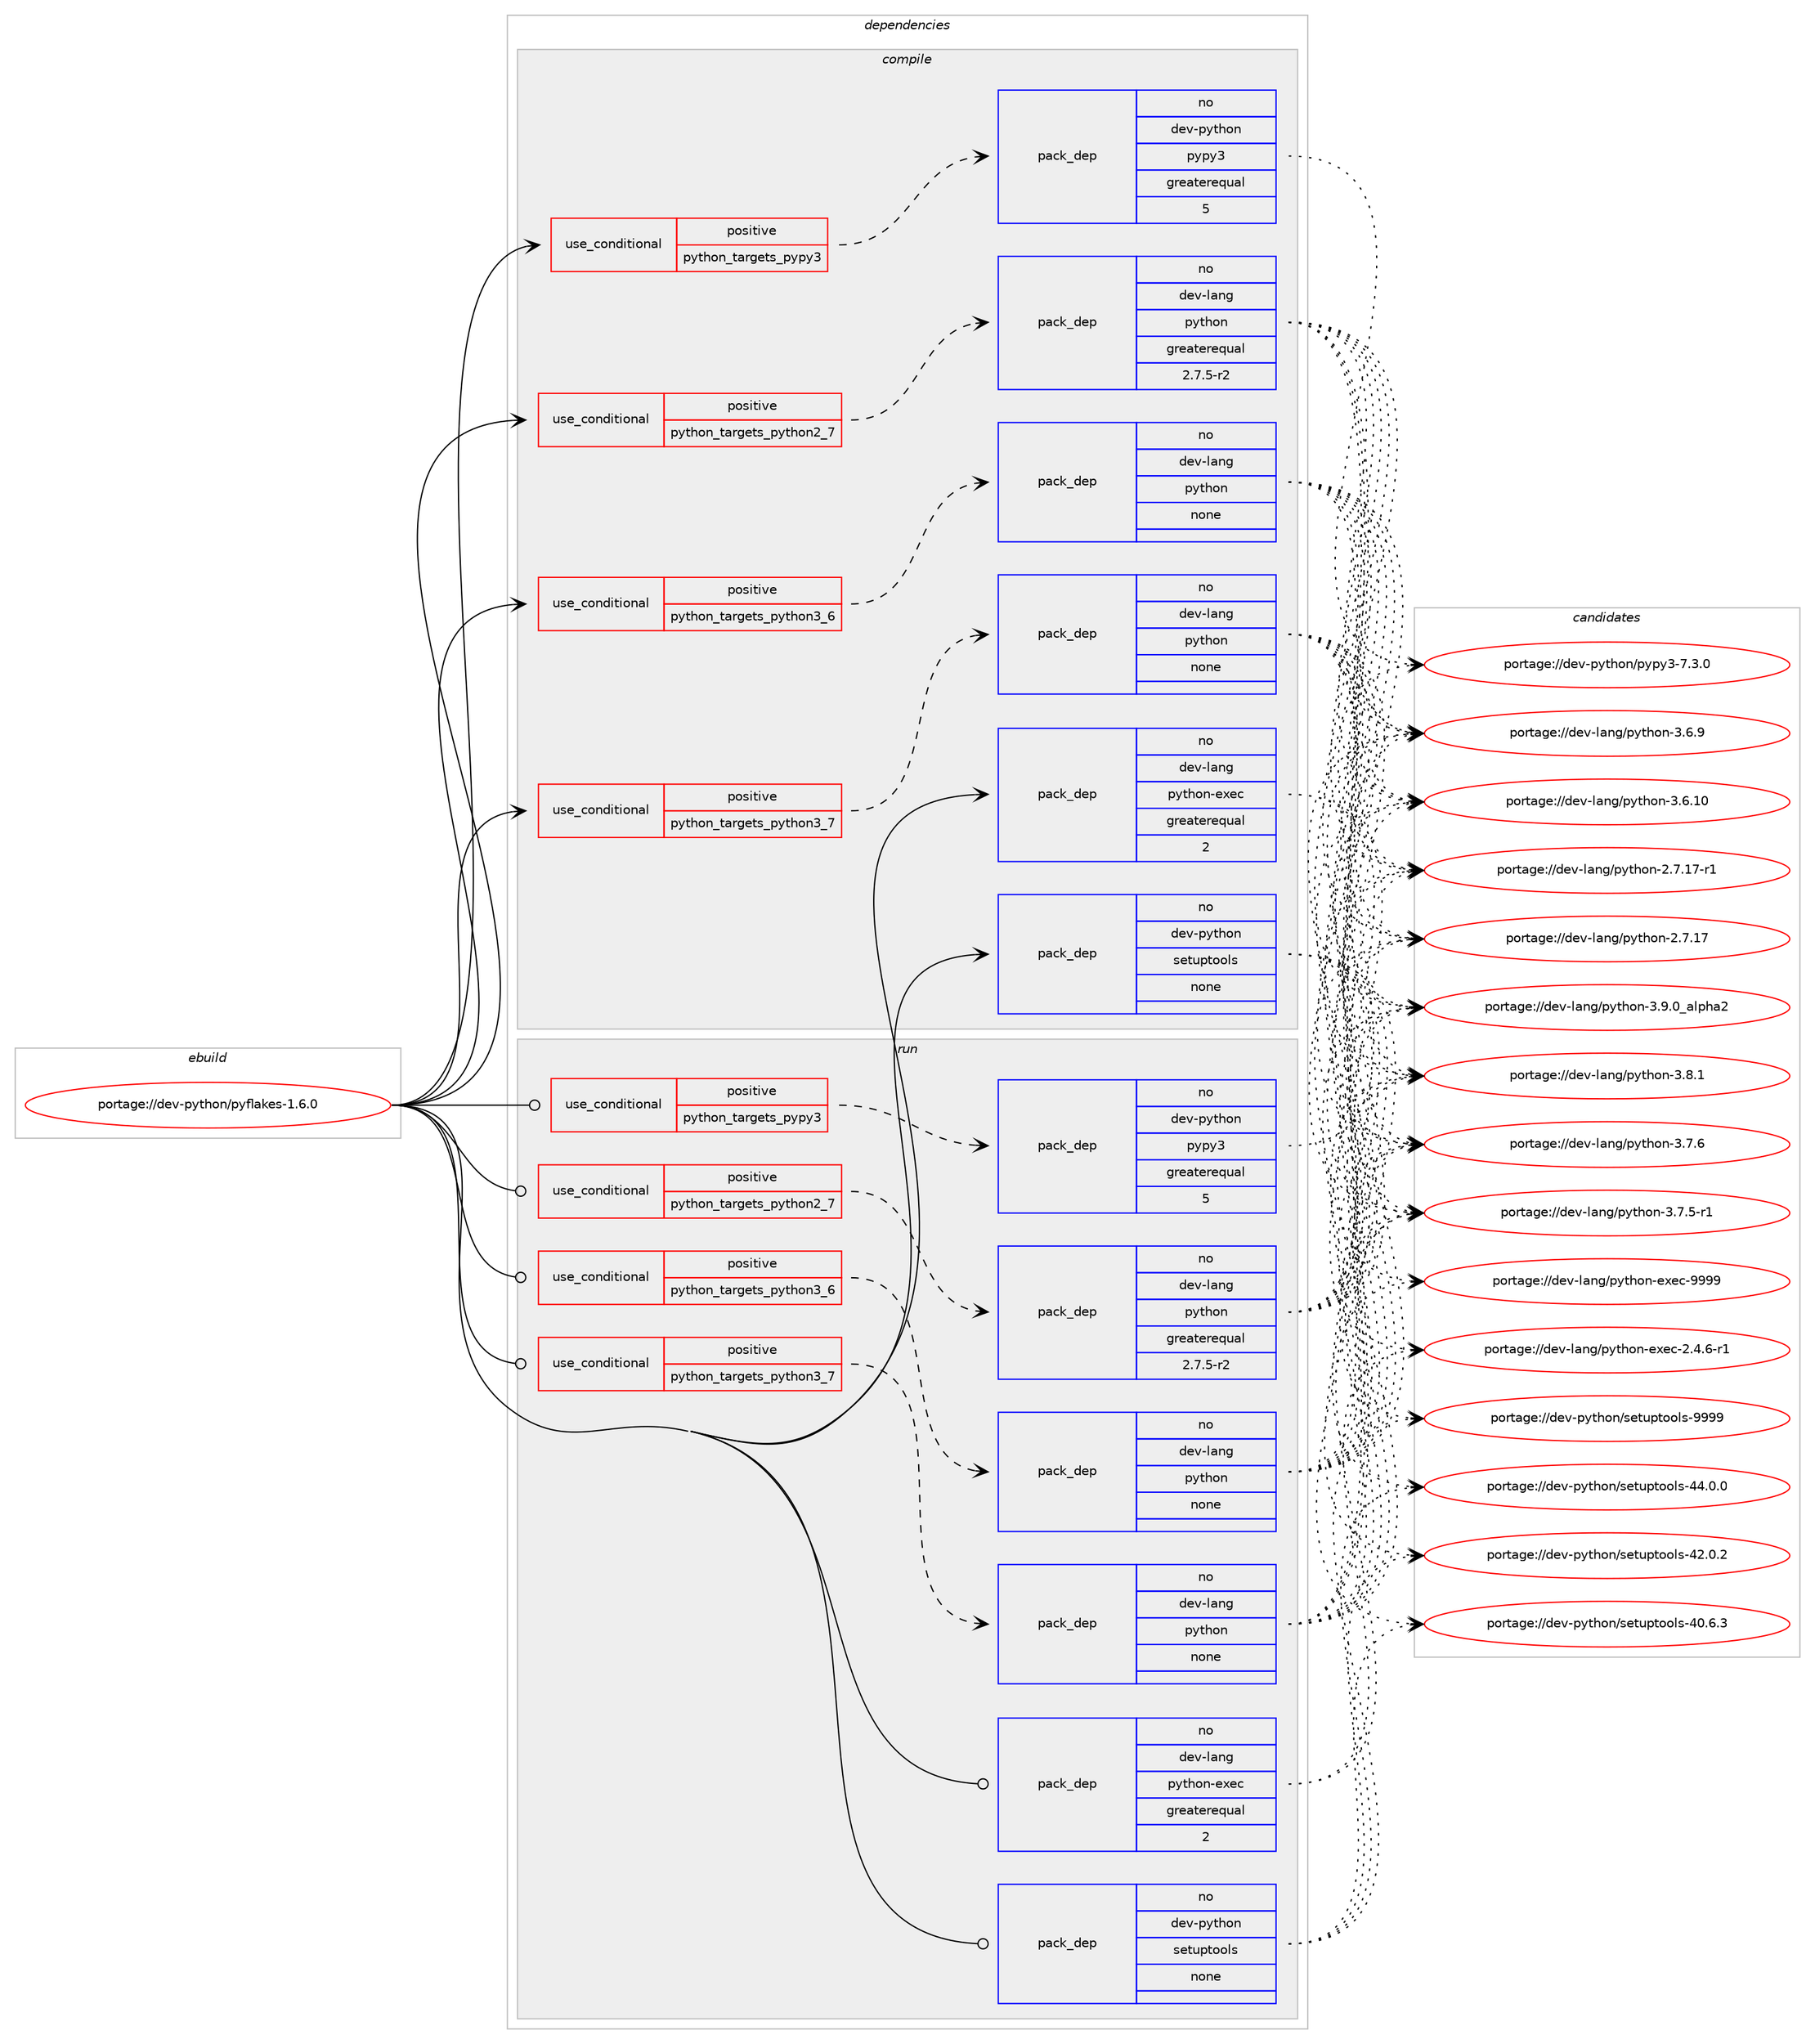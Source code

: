 digraph prolog {

# *************
# Graph options
# *************

newrank=true;
concentrate=true;
compound=true;
graph [rankdir=LR,fontname=Helvetica,fontsize=10,ranksep=1.5];#, ranksep=2.5, nodesep=0.2];
edge  [arrowhead=vee];
node  [fontname=Helvetica,fontsize=10];

# **********
# The ebuild
# **********

subgraph cluster_leftcol {
color=gray;
label=<<i>ebuild</i>>;
id [label="portage://dev-python/pyflakes-1.6.0", color=red, width=4, href="../dev-python/pyflakes-1.6.0.svg"];
}

# ****************
# The dependencies
# ****************

subgraph cluster_midcol {
color=gray;
label=<<i>dependencies</i>>;
subgraph cluster_compile {
fillcolor="#eeeeee";
style=filled;
label=<<i>compile</i>>;
subgraph cond109548 {
dependency438404 [label=<<TABLE BORDER="0" CELLBORDER="1" CELLSPACING="0" CELLPADDING="4"><TR><TD ROWSPAN="3" CELLPADDING="10">use_conditional</TD></TR><TR><TD>positive</TD></TR><TR><TD>python_targets_pypy3</TD></TR></TABLE>>, shape=none, color=red];
subgraph pack323918 {
dependency438405 [label=<<TABLE BORDER="0" CELLBORDER="1" CELLSPACING="0" CELLPADDING="4" WIDTH="220"><TR><TD ROWSPAN="6" CELLPADDING="30">pack_dep</TD></TR><TR><TD WIDTH="110">no</TD></TR><TR><TD>dev-python</TD></TR><TR><TD>pypy3</TD></TR><TR><TD>greaterequal</TD></TR><TR><TD>5</TD></TR></TABLE>>, shape=none, color=blue];
}
dependency438404:e -> dependency438405:w [weight=20,style="dashed",arrowhead="vee"];
}
id:e -> dependency438404:w [weight=20,style="solid",arrowhead="vee"];
subgraph cond109549 {
dependency438406 [label=<<TABLE BORDER="0" CELLBORDER="1" CELLSPACING="0" CELLPADDING="4"><TR><TD ROWSPAN="3" CELLPADDING="10">use_conditional</TD></TR><TR><TD>positive</TD></TR><TR><TD>python_targets_python2_7</TD></TR></TABLE>>, shape=none, color=red];
subgraph pack323919 {
dependency438407 [label=<<TABLE BORDER="0" CELLBORDER="1" CELLSPACING="0" CELLPADDING="4" WIDTH="220"><TR><TD ROWSPAN="6" CELLPADDING="30">pack_dep</TD></TR><TR><TD WIDTH="110">no</TD></TR><TR><TD>dev-lang</TD></TR><TR><TD>python</TD></TR><TR><TD>greaterequal</TD></TR><TR><TD>2.7.5-r2</TD></TR></TABLE>>, shape=none, color=blue];
}
dependency438406:e -> dependency438407:w [weight=20,style="dashed",arrowhead="vee"];
}
id:e -> dependency438406:w [weight=20,style="solid",arrowhead="vee"];
subgraph cond109550 {
dependency438408 [label=<<TABLE BORDER="0" CELLBORDER="1" CELLSPACING="0" CELLPADDING="4"><TR><TD ROWSPAN="3" CELLPADDING="10">use_conditional</TD></TR><TR><TD>positive</TD></TR><TR><TD>python_targets_python3_6</TD></TR></TABLE>>, shape=none, color=red];
subgraph pack323920 {
dependency438409 [label=<<TABLE BORDER="0" CELLBORDER="1" CELLSPACING="0" CELLPADDING="4" WIDTH="220"><TR><TD ROWSPAN="6" CELLPADDING="30">pack_dep</TD></TR><TR><TD WIDTH="110">no</TD></TR><TR><TD>dev-lang</TD></TR><TR><TD>python</TD></TR><TR><TD>none</TD></TR><TR><TD></TD></TR></TABLE>>, shape=none, color=blue];
}
dependency438408:e -> dependency438409:w [weight=20,style="dashed",arrowhead="vee"];
}
id:e -> dependency438408:w [weight=20,style="solid",arrowhead="vee"];
subgraph cond109551 {
dependency438410 [label=<<TABLE BORDER="0" CELLBORDER="1" CELLSPACING="0" CELLPADDING="4"><TR><TD ROWSPAN="3" CELLPADDING="10">use_conditional</TD></TR><TR><TD>positive</TD></TR><TR><TD>python_targets_python3_7</TD></TR></TABLE>>, shape=none, color=red];
subgraph pack323921 {
dependency438411 [label=<<TABLE BORDER="0" CELLBORDER="1" CELLSPACING="0" CELLPADDING="4" WIDTH="220"><TR><TD ROWSPAN="6" CELLPADDING="30">pack_dep</TD></TR><TR><TD WIDTH="110">no</TD></TR><TR><TD>dev-lang</TD></TR><TR><TD>python</TD></TR><TR><TD>none</TD></TR><TR><TD></TD></TR></TABLE>>, shape=none, color=blue];
}
dependency438410:e -> dependency438411:w [weight=20,style="dashed",arrowhead="vee"];
}
id:e -> dependency438410:w [weight=20,style="solid",arrowhead="vee"];
subgraph pack323922 {
dependency438412 [label=<<TABLE BORDER="0" CELLBORDER="1" CELLSPACING="0" CELLPADDING="4" WIDTH="220"><TR><TD ROWSPAN="6" CELLPADDING="30">pack_dep</TD></TR><TR><TD WIDTH="110">no</TD></TR><TR><TD>dev-lang</TD></TR><TR><TD>python-exec</TD></TR><TR><TD>greaterequal</TD></TR><TR><TD>2</TD></TR></TABLE>>, shape=none, color=blue];
}
id:e -> dependency438412:w [weight=20,style="solid",arrowhead="vee"];
subgraph pack323923 {
dependency438413 [label=<<TABLE BORDER="0" CELLBORDER="1" CELLSPACING="0" CELLPADDING="4" WIDTH="220"><TR><TD ROWSPAN="6" CELLPADDING="30">pack_dep</TD></TR><TR><TD WIDTH="110">no</TD></TR><TR><TD>dev-python</TD></TR><TR><TD>setuptools</TD></TR><TR><TD>none</TD></TR><TR><TD></TD></TR></TABLE>>, shape=none, color=blue];
}
id:e -> dependency438413:w [weight=20,style="solid",arrowhead="vee"];
}
subgraph cluster_compileandrun {
fillcolor="#eeeeee";
style=filled;
label=<<i>compile and run</i>>;
}
subgraph cluster_run {
fillcolor="#eeeeee";
style=filled;
label=<<i>run</i>>;
subgraph cond109552 {
dependency438414 [label=<<TABLE BORDER="0" CELLBORDER="1" CELLSPACING="0" CELLPADDING="4"><TR><TD ROWSPAN="3" CELLPADDING="10">use_conditional</TD></TR><TR><TD>positive</TD></TR><TR><TD>python_targets_pypy3</TD></TR></TABLE>>, shape=none, color=red];
subgraph pack323924 {
dependency438415 [label=<<TABLE BORDER="0" CELLBORDER="1" CELLSPACING="0" CELLPADDING="4" WIDTH="220"><TR><TD ROWSPAN="6" CELLPADDING="30">pack_dep</TD></TR><TR><TD WIDTH="110">no</TD></TR><TR><TD>dev-python</TD></TR><TR><TD>pypy3</TD></TR><TR><TD>greaterequal</TD></TR><TR><TD>5</TD></TR></TABLE>>, shape=none, color=blue];
}
dependency438414:e -> dependency438415:w [weight=20,style="dashed",arrowhead="vee"];
}
id:e -> dependency438414:w [weight=20,style="solid",arrowhead="odot"];
subgraph cond109553 {
dependency438416 [label=<<TABLE BORDER="0" CELLBORDER="1" CELLSPACING="0" CELLPADDING="4"><TR><TD ROWSPAN="3" CELLPADDING="10">use_conditional</TD></TR><TR><TD>positive</TD></TR><TR><TD>python_targets_python2_7</TD></TR></TABLE>>, shape=none, color=red];
subgraph pack323925 {
dependency438417 [label=<<TABLE BORDER="0" CELLBORDER="1" CELLSPACING="0" CELLPADDING="4" WIDTH="220"><TR><TD ROWSPAN="6" CELLPADDING="30">pack_dep</TD></TR><TR><TD WIDTH="110">no</TD></TR><TR><TD>dev-lang</TD></TR><TR><TD>python</TD></TR><TR><TD>greaterequal</TD></TR><TR><TD>2.7.5-r2</TD></TR></TABLE>>, shape=none, color=blue];
}
dependency438416:e -> dependency438417:w [weight=20,style="dashed",arrowhead="vee"];
}
id:e -> dependency438416:w [weight=20,style="solid",arrowhead="odot"];
subgraph cond109554 {
dependency438418 [label=<<TABLE BORDER="0" CELLBORDER="1" CELLSPACING="0" CELLPADDING="4"><TR><TD ROWSPAN="3" CELLPADDING="10">use_conditional</TD></TR><TR><TD>positive</TD></TR><TR><TD>python_targets_python3_6</TD></TR></TABLE>>, shape=none, color=red];
subgraph pack323926 {
dependency438419 [label=<<TABLE BORDER="0" CELLBORDER="1" CELLSPACING="0" CELLPADDING="4" WIDTH="220"><TR><TD ROWSPAN="6" CELLPADDING="30">pack_dep</TD></TR><TR><TD WIDTH="110">no</TD></TR><TR><TD>dev-lang</TD></TR><TR><TD>python</TD></TR><TR><TD>none</TD></TR><TR><TD></TD></TR></TABLE>>, shape=none, color=blue];
}
dependency438418:e -> dependency438419:w [weight=20,style="dashed",arrowhead="vee"];
}
id:e -> dependency438418:w [weight=20,style="solid",arrowhead="odot"];
subgraph cond109555 {
dependency438420 [label=<<TABLE BORDER="0" CELLBORDER="1" CELLSPACING="0" CELLPADDING="4"><TR><TD ROWSPAN="3" CELLPADDING="10">use_conditional</TD></TR><TR><TD>positive</TD></TR><TR><TD>python_targets_python3_7</TD></TR></TABLE>>, shape=none, color=red];
subgraph pack323927 {
dependency438421 [label=<<TABLE BORDER="0" CELLBORDER="1" CELLSPACING="0" CELLPADDING="4" WIDTH="220"><TR><TD ROWSPAN="6" CELLPADDING="30">pack_dep</TD></TR><TR><TD WIDTH="110">no</TD></TR><TR><TD>dev-lang</TD></TR><TR><TD>python</TD></TR><TR><TD>none</TD></TR><TR><TD></TD></TR></TABLE>>, shape=none, color=blue];
}
dependency438420:e -> dependency438421:w [weight=20,style="dashed",arrowhead="vee"];
}
id:e -> dependency438420:w [weight=20,style="solid",arrowhead="odot"];
subgraph pack323928 {
dependency438422 [label=<<TABLE BORDER="0" CELLBORDER="1" CELLSPACING="0" CELLPADDING="4" WIDTH="220"><TR><TD ROWSPAN="6" CELLPADDING="30">pack_dep</TD></TR><TR><TD WIDTH="110">no</TD></TR><TR><TD>dev-lang</TD></TR><TR><TD>python-exec</TD></TR><TR><TD>greaterequal</TD></TR><TR><TD>2</TD></TR></TABLE>>, shape=none, color=blue];
}
id:e -> dependency438422:w [weight=20,style="solid",arrowhead="odot"];
subgraph pack323929 {
dependency438423 [label=<<TABLE BORDER="0" CELLBORDER="1" CELLSPACING="0" CELLPADDING="4" WIDTH="220"><TR><TD ROWSPAN="6" CELLPADDING="30">pack_dep</TD></TR><TR><TD WIDTH="110">no</TD></TR><TR><TD>dev-python</TD></TR><TR><TD>setuptools</TD></TR><TR><TD>none</TD></TR><TR><TD></TD></TR></TABLE>>, shape=none, color=blue];
}
id:e -> dependency438423:w [weight=20,style="solid",arrowhead="odot"];
}
}

# **************
# The candidates
# **************

subgraph cluster_choices {
rank=same;
color=gray;
label=<<i>candidates</i>>;

subgraph choice323918 {
color=black;
nodesep=1;
choice100101118451121211161041111104711212111212151455546514648 [label="portage://dev-python/pypy3-7.3.0", color=red, width=4,href="../dev-python/pypy3-7.3.0.svg"];
dependency438405:e -> choice100101118451121211161041111104711212111212151455546514648:w [style=dotted,weight="100"];
}
subgraph choice323919 {
color=black;
nodesep=1;
choice10010111845108971101034711212111610411111045514657464895971081121049750 [label="portage://dev-lang/python-3.9.0_alpha2", color=red, width=4,href="../dev-lang/python-3.9.0_alpha2.svg"];
choice100101118451089711010347112121116104111110455146564649 [label="portage://dev-lang/python-3.8.1", color=red, width=4,href="../dev-lang/python-3.8.1.svg"];
choice100101118451089711010347112121116104111110455146554654 [label="portage://dev-lang/python-3.7.6", color=red, width=4,href="../dev-lang/python-3.7.6.svg"];
choice1001011184510897110103471121211161041111104551465546534511449 [label="portage://dev-lang/python-3.7.5-r1", color=red, width=4,href="../dev-lang/python-3.7.5-r1.svg"];
choice100101118451089711010347112121116104111110455146544657 [label="portage://dev-lang/python-3.6.9", color=red, width=4,href="../dev-lang/python-3.6.9.svg"];
choice10010111845108971101034711212111610411111045514654464948 [label="portage://dev-lang/python-3.6.10", color=red, width=4,href="../dev-lang/python-3.6.10.svg"];
choice100101118451089711010347112121116104111110455046554649554511449 [label="portage://dev-lang/python-2.7.17-r1", color=red, width=4,href="../dev-lang/python-2.7.17-r1.svg"];
choice10010111845108971101034711212111610411111045504655464955 [label="portage://dev-lang/python-2.7.17", color=red, width=4,href="../dev-lang/python-2.7.17.svg"];
dependency438407:e -> choice10010111845108971101034711212111610411111045514657464895971081121049750:w [style=dotted,weight="100"];
dependency438407:e -> choice100101118451089711010347112121116104111110455146564649:w [style=dotted,weight="100"];
dependency438407:e -> choice100101118451089711010347112121116104111110455146554654:w [style=dotted,weight="100"];
dependency438407:e -> choice1001011184510897110103471121211161041111104551465546534511449:w [style=dotted,weight="100"];
dependency438407:e -> choice100101118451089711010347112121116104111110455146544657:w [style=dotted,weight="100"];
dependency438407:e -> choice10010111845108971101034711212111610411111045514654464948:w [style=dotted,weight="100"];
dependency438407:e -> choice100101118451089711010347112121116104111110455046554649554511449:w [style=dotted,weight="100"];
dependency438407:e -> choice10010111845108971101034711212111610411111045504655464955:w [style=dotted,weight="100"];
}
subgraph choice323920 {
color=black;
nodesep=1;
choice10010111845108971101034711212111610411111045514657464895971081121049750 [label="portage://dev-lang/python-3.9.0_alpha2", color=red, width=4,href="../dev-lang/python-3.9.0_alpha2.svg"];
choice100101118451089711010347112121116104111110455146564649 [label="portage://dev-lang/python-3.8.1", color=red, width=4,href="../dev-lang/python-3.8.1.svg"];
choice100101118451089711010347112121116104111110455146554654 [label="portage://dev-lang/python-3.7.6", color=red, width=4,href="../dev-lang/python-3.7.6.svg"];
choice1001011184510897110103471121211161041111104551465546534511449 [label="portage://dev-lang/python-3.7.5-r1", color=red, width=4,href="../dev-lang/python-3.7.5-r1.svg"];
choice100101118451089711010347112121116104111110455146544657 [label="portage://dev-lang/python-3.6.9", color=red, width=4,href="../dev-lang/python-3.6.9.svg"];
choice10010111845108971101034711212111610411111045514654464948 [label="portage://dev-lang/python-3.6.10", color=red, width=4,href="../dev-lang/python-3.6.10.svg"];
choice100101118451089711010347112121116104111110455046554649554511449 [label="portage://dev-lang/python-2.7.17-r1", color=red, width=4,href="../dev-lang/python-2.7.17-r1.svg"];
choice10010111845108971101034711212111610411111045504655464955 [label="portage://dev-lang/python-2.7.17", color=red, width=4,href="../dev-lang/python-2.7.17.svg"];
dependency438409:e -> choice10010111845108971101034711212111610411111045514657464895971081121049750:w [style=dotted,weight="100"];
dependency438409:e -> choice100101118451089711010347112121116104111110455146564649:w [style=dotted,weight="100"];
dependency438409:e -> choice100101118451089711010347112121116104111110455146554654:w [style=dotted,weight="100"];
dependency438409:e -> choice1001011184510897110103471121211161041111104551465546534511449:w [style=dotted,weight="100"];
dependency438409:e -> choice100101118451089711010347112121116104111110455146544657:w [style=dotted,weight="100"];
dependency438409:e -> choice10010111845108971101034711212111610411111045514654464948:w [style=dotted,weight="100"];
dependency438409:e -> choice100101118451089711010347112121116104111110455046554649554511449:w [style=dotted,weight="100"];
dependency438409:e -> choice10010111845108971101034711212111610411111045504655464955:w [style=dotted,weight="100"];
}
subgraph choice323921 {
color=black;
nodesep=1;
choice10010111845108971101034711212111610411111045514657464895971081121049750 [label="portage://dev-lang/python-3.9.0_alpha2", color=red, width=4,href="../dev-lang/python-3.9.0_alpha2.svg"];
choice100101118451089711010347112121116104111110455146564649 [label="portage://dev-lang/python-3.8.1", color=red, width=4,href="../dev-lang/python-3.8.1.svg"];
choice100101118451089711010347112121116104111110455146554654 [label="portage://dev-lang/python-3.7.6", color=red, width=4,href="../dev-lang/python-3.7.6.svg"];
choice1001011184510897110103471121211161041111104551465546534511449 [label="portage://dev-lang/python-3.7.5-r1", color=red, width=4,href="../dev-lang/python-3.7.5-r1.svg"];
choice100101118451089711010347112121116104111110455146544657 [label="portage://dev-lang/python-3.6.9", color=red, width=4,href="../dev-lang/python-3.6.9.svg"];
choice10010111845108971101034711212111610411111045514654464948 [label="portage://dev-lang/python-3.6.10", color=red, width=4,href="../dev-lang/python-3.6.10.svg"];
choice100101118451089711010347112121116104111110455046554649554511449 [label="portage://dev-lang/python-2.7.17-r1", color=red, width=4,href="../dev-lang/python-2.7.17-r1.svg"];
choice10010111845108971101034711212111610411111045504655464955 [label="portage://dev-lang/python-2.7.17", color=red, width=4,href="../dev-lang/python-2.7.17.svg"];
dependency438411:e -> choice10010111845108971101034711212111610411111045514657464895971081121049750:w [style=dotted,weight="100"];
dependency438411:e -> choice100101118451089711010347112121116104111110455146564649:w [style=dotted,weight="100"];
dependency438411:e -> choice100101118451089711010347112121116104111110455146554654:w [style=dotted,weight="100"];
dependency438411:e -> choice1001011184510897110103471121211161041111104551465546534511449:w [style=dotted,weight="100"];
dependency438411:e -> choice100101118451089711010347112121116104111110455146544657:w [style=dotted,weight="100"];
dependency438411:e -> choice10010111845108971101034711212111610411111045514654464948:w [style=dotted,weight="100"];
dependency438411:e -> choice100101118451089711010347112121116104111110455046554649554511449:w [style=dotted,weight="100"];
dependency438411:e -> choice10010111845108971101034711212111610411111045504655464955:w [style=dotted,weight="100"];
}
subgraph choice323922 {
color=black;
nodesep=1;
choice10010111845108971101034711212111610411111045101120101994557575757 [label="portage://dev-lang/python-exec-9999", color=red, width=4,href="../dev-lang/python-exec-9999.svg"];
choice10010111845108971101034711212111610411111045101120101994550465246544511449 [label="portage://dev-lang/python-exec-2.4.6-r1", color=red, width=4,href="../dev-lang/python-exec-2.4.6-r1.svg"];
dependency438412:e -> choice10010111845108971101034711212111610411111045101120101994557575757:w [style=dotted,weight="100"];
dependency438412:e -> choice10010111845108971101034711212111610411111045101120101994550465246544511449:w [style=dotted,weight="100"];
}
subgraph choice323923 {
color=black;
nodesep=1;
choice10010111845112121116104111110471151011161171121161111111081154557575757 [label="portage://dev-python/setuptools-9999", color=red, width=4,href="../dev-python/setuptools-9999.svg"];
choice100101118451121211161041111104711510111611711211611111110811545525246484648 [label="portage://dev-python/setuptools-44.0.0", color=red, width=4,href="../dev-python/setuptools-44.0.0.svg"];
choice100101118451121211161041111104711510111611711211611111110811545525046484650 [label="portage://dev-python/setuptools-42.0.2", color=red, width=4,href="../dev-python/setuptools-42.0.2.svg"];
choice100101118451121211161041111104711510111611711211611111110811545524846544651 [label="portage://dev-python/setuptools-40.6.3", color=red, width=4,href="../dev-python/setuptools-40.6.3.svg"];
dependency438413:e -> choice10010111845112121116104111110471151011161171121161111111081154557575757:w [style=dotted,weight="100"];
dependency438413:e -> choice100101118451121211161041111104711510111611711211611111110811545525246484648:w [style=dotted,weight="100"];
dependency438413:e -> choice100101118451121211161041111104711510111611711211611111110811545525046484650:w [style=dotted,weight="100"];
dependency438413:e -> choice100101118451121211161041111104711510111611711211611111110811545524846544651:w [style=dotted,weight="100"];
}
subgraph choice323924 {
color=black;
nodesep=1;
choice100101118451121211161041111104711212111212151455546514648 [label="portage://dev-python/pypy3-7.3.0", color=red, width=4,href="../dev-python/pypy3-7.3.0.svg"];
dependency438415:e -> choice100101118451121211161041111104711212111212151455546514648:w [style=dotted,weight="100"];
}
subgraph choice323925 {
color=black;
nodesep=1;
choice10010111845108971101034711212111610411111045514657464895971081121049750 [label="portage://dev-lang/python-3.9.0_alpha2", color=red, width=4,href="../dev-lang/python-3.9.0_alpha2.svg"];
choice100101118451089711010347112121116104111110455146564649 [label="portage://dev-lang/python-3.8.1", color=red, width=4,href="../dev-lang/python-3.8.1.svg"];
choice100101118451089711010347112121116104111110455146554654 [label="portage://dev-lang/python-3.7.6", color=red, width=4,href="../dev-lang/python-3.7.6.svg"];
choice1001011184510897110103471121211161041111104551465546534511449 [label="portage://dev-lang/python-3.7.5-r1", color=red, width=4,href="../dev-lang/python-3.7.5-r1.svg"];
choice100101118451089711010347112121116104111110455146544657 [label="portage://dev-lang/python-3.6.9", color=red, width=4,href="../dev-lang/python-3.6.9.svg"];
choice10010111845108971101034711212111610411111045514654464948 [label="portage://dev-lang/python-3.6.10", color=red, width=4,href="../dev-lang/python-3.6.10.svg"];
choice100101118451089711010347112121116104111110455046554649554511449 [label="portage://dev-lang/python-2.7.17-r1", color=red, width=4,href="../dev-lang/python-2.7.17-r1.svg"];
choice10010111845108971101034711212111610411111045504655464955 [label="portage://dev-lang/python-2.7.17", color=red, width=4,href="../dev-lang/python-2.7.17.svg"];
dependency438417:e -> choice10010111845108971101034711212111610411111045514657464895971081121049750:w [style=dotted,weight="100"];
dependency438417:e -> choice100101118451089711010347112121116104111110455146564649:w [style=dotted,weight="100"];
dependency438417:e -> choice100101118451089711010347112121116104111110455146554654:w [style=dotted,weight="100"];
dependency438417:e -> choice1001011184510897110103471121211161041111104551465546534511449:w [style=dotted,weight="100"];
dependency438417:e -> choice100101118451089711010347112121116104111110455146544657:w [style=dotted,weight="100"];
dependency438417:e -> choice10010111845108971101034711212111610411111045514654464948:w [style=dotted,weight="100"];
dependency438417:e -> choice100101118451089711010347112121116104111110455046554649554511449:w [style=dotted,weight="100"];
dependency438417:e -> choice10010111845108971101034711212111610411111045504655464955:w [style=dotted,weight="100"];
}
subgraph choice323926 {
color=black;
nodesep=1;
choice10010111845108971101034711212111610411111045514657464895971081121049750 [label="portage://dev-lang/python-3.9.0_alpha2", color=red, width=4,href="../dev-lang/python-3.9.0_alpha2.svg"];
choice100101118451089711010347112121116104111110455146564649 [label="portage://dev-lang/python-3.8.1", color=red, width=4,href="../dev-lang/python-3.8.1.svg"];
choice100101118451089711010347112121116104111110455146554654 [label="portage://dev-lang/python-3.7.6", color=red, width=4,href="../dev-lang/python-3.7.6.svg"];
choice1001011184510897110103471121211161041111104551465546534511449 [label="portage://dev-lang/python-3.7.5-r1", color=red, width=4,href="../dev-lang/python-3.7.5-r1.svg"];
choice100101118451089711010347112121116104111110455146544657 [label="portage://dev-lang/python-3.6.9", color=red, width=4,href="../dev-lang/python-3.6.9.svg"];
choice10010111845108971101034711212111610411111045514654464948 [label="portage://dev-lang/python-3.6.10", color=red, width=4,href="../dev-lang/python-3.6.10.svg"];
choice100101118451089711010347112121116104111110455046554649554511449 [label="portage://dev-lang/python-2.7.17-r1", color=red, width=4,href="../dev-lang/python-2.7.17-r1.svg"];
choice10010111845108971101034711212111610411111045504655464955 [label="portage://dev-lang/python-2.7.17", color=red, width=4,href="../dev-lang/python-2.7.17.svg"];
dependency438419:e -> choice10010111845108971101034711212111610411111045514657464895971081121049750:w [style=dotted,weight="100"];
dependency438419:e -> choice100101118451089711010347112121116104111110455146564649:w [style=dotted,weight="100"];
dependency438419:e -> choice100101118451089711010347112121116104111110455146554654:w [style=dotted,weight="100"];
dependency438419:e -> choice1001011184510897110103471121211161041111104551465546534511449:w [style=dotted,weight="100"];
dependency438419:e -> choice100101118451089711010347112121116104111110455146544657:w [style=dotted,weight="100"];
dependency438419:e -> choice10010111845108971101034711212111610411111045514654464948:w [style=dotted,weight="100"];
dependency438419:e -> choice100101118451089711010347112121116104111110455046554649554511449:w [style=dotted,weight="100"];
dependency438419:e -> choice10010111845108971101034711212111610411111045504655464955:w [style=dotted,weight="100"];
}
subgraph choice323927 {
color=black;
nodesep=1;
choice10010111845108971101034711212111610411111045514657464895971081121049750 [label="portage://dev-lang/python-3.9.0_alpha2", color=red, width=4,href="../dev-lang/python-3.9.0_alpha2.svg"];
choice100101118451089711010347112121116104111110455146564649 [label="portage://dev-lang/python-3.8.1", color=red, width=4,href="../dev-lang/python-3.8.1.svg"];
choice100101118451089711010347112121116104111110455146554654 [label="portage://dev-lang/python-3.7.6", color=red, width=4,href="../dev-lang/python-3.7.6.svg"];
choice1001011184510897110103471121211161041111104551465546534511449 [label="portage://dev-lang/python-3.7.5-r1", color=red, width=4,href="../dev-lang/python-3.7.5-r1.svg"];
choice100101118451089711010347112121116104111110455146544657 [label="portage://dev-lang/python-3.6.9", color=red, width=4,href="../dev-lang/python-3.6.9.svg"];
choice10010111845108971101034711212111610411111045514654464948 [label="portage://dev-lang/python-3.6.10", color=red, width=4,href="../dev-lang/python-3.6.10.svg"];
choice100101118451089711010347112121116104111110455046554649554511449 [label="portage://dev-lang/python-2.7.17-r1", color=red, width=4,href="../dev-lang/python-2.7.17-r1.svg"];
choice10010111845108971101034711212111610411111045504655464955 [label="portage://dev-lang/python-2.7.17", color=red, width=4,href="../dev-lang/python-2.7.17.svg"];
dependency438421:e -> choice10010111845108971101034711212111610411111045514657464895971081121049750:w [style=dotted,weight="100"];
dependency438421:e -> choice100101118451089711010347112121116104111110455146564649:w [style=dotted,weight="100"];
dependency438421:e -> choice100101118451089711010347112121116104111110455146554654:w [style=dotted,weight="100"];
dependency438421:e -> choice1001011184510897110103471121211161041111104551465546534511449:w [style=dotted,weight="100"];
dependency438421:e -> choice100101118451089711010347112121116104111110455146544657:w [style=dotted,weight="100"];
dependency438421:e -> choice10010111845108971101034711212111610411111045514654464948:w [style=dotted,weight="100"];
dependency438421:e -> choice100101118451089711010347112121116104111110455046554649554511449:w [style=dotted,weight="100"];
dependency438421:e -> choice10010111845108971101034711212111610411111045504655464955:w [style=dotted,weight="100"];
}
subgraph choice323928 {
color=black;
nodesep=1;
choice10010111845108971101034711212111610411111045101120101994557575757 [label="portage://dev-lang/python-exec-9999", color=red, width=4,href="../dev-lang/python-exec-9999.svg"];
choice10010111845108971101034711212111610411111045101120101994550465246544511449 [label="portage://dev-lang/python-exec-2.4.6-r1", color=red, width=4,href="../dev-lang/python-exec-2.4.6-r1.svg"];
dependency438422:e -> choice10010111845108971101034711212111610411111045101120101994557575757:w [style=dotted,weight="100"];
dependency438422:e -> choice10010111845108971101034711212111610411111045101120101994550465246544511449:w [style=dotted,weight="100"];
}
subgraph choice323929 {
color=black;
nodesep=1;
choice10010111845112121116104111110471151011161171121161111111081154557575757 [label="portage://dev-python/setuptools-9999", color=red, width=4,href="../dev-python/setuptools-9999.svg"];
choice100101118451121211161041111104711510111611711211611111110811545525246484648 [label="portage://dev-python/setuptools-44.0.0", color=red, width=4,href="../dev-python/setuptools-44.0.0.svg"];
choice100101118451121211161041111104711510111611711211611111110811545525046484650 [label="portage://dev-python/setuptools-42.0.2", color=red, width=4,href="../dev-python/setuptools-42.0.2.svg"];
choice100101118451121211161041111104711510111611711211611111110811545524846544651 [label="portage://dev-python/setuptools-40.6.3", color=red, width=4,href="../dev-python/setuptools-40.6.3.svg"];
dependency438423:e -> choice10010111845112121116104111110471151011161171121161111111081154557575757:w [style=dotted,weight="100"];
dependency438423:e -> choice100101118451121211161041111104711510111611711211611111110811545525246484648:w [style=dotted,weight="100"];
dependency438423:e -> choice100101118451121211161041111104711510111611711211611111110811545525046484650:w [style=dotted,weight="100"];
dependency438423:e -> choice100101118451121211161041111104711510111611711211611111110811545524846544651:w [style=dotted,weight="100"];
}
}

}
